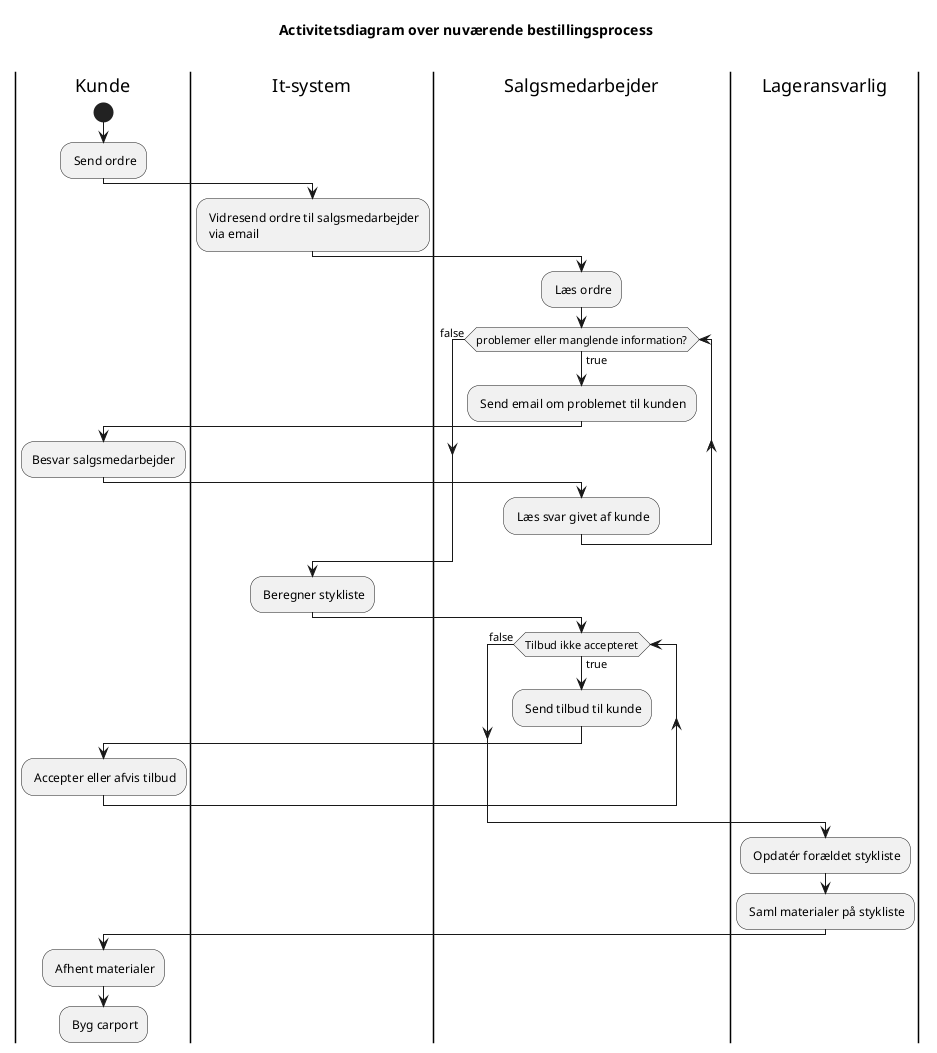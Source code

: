 @startuml

title Activitetsdiagram over nuværende bestillingsprocess \n

|Kunde|
start
: Send ordre;
|It-system|
: Vidresend ordre til salgsmedarbejder
 via email;
|Salgsmedarbejder|
: Læs ordre;
while (problemer eller manglende information?) is (true)
    : Send email om problemet til kunden;
    |Kunde|
    :Besvar salgsmedarbejder;
    |Salgsmedarbejder|
    : Læs svar givet af kunde;
endwhile (false)
|It-system|
: Beregner stykliste;
|Salgsmedarbejder|
while (Tilbud ikke accepteret) is (true)
: Send tilbud til kunde;
|Kunde|
: Accepter eller afvis tilbud;
endwhile (false)
|Lageransvarlig|
: Opdatér forældet stykliste;
: Saml materialer på stykliste;
|Kunde|
: Afhent materialer;
: Byg carport;
@enduml